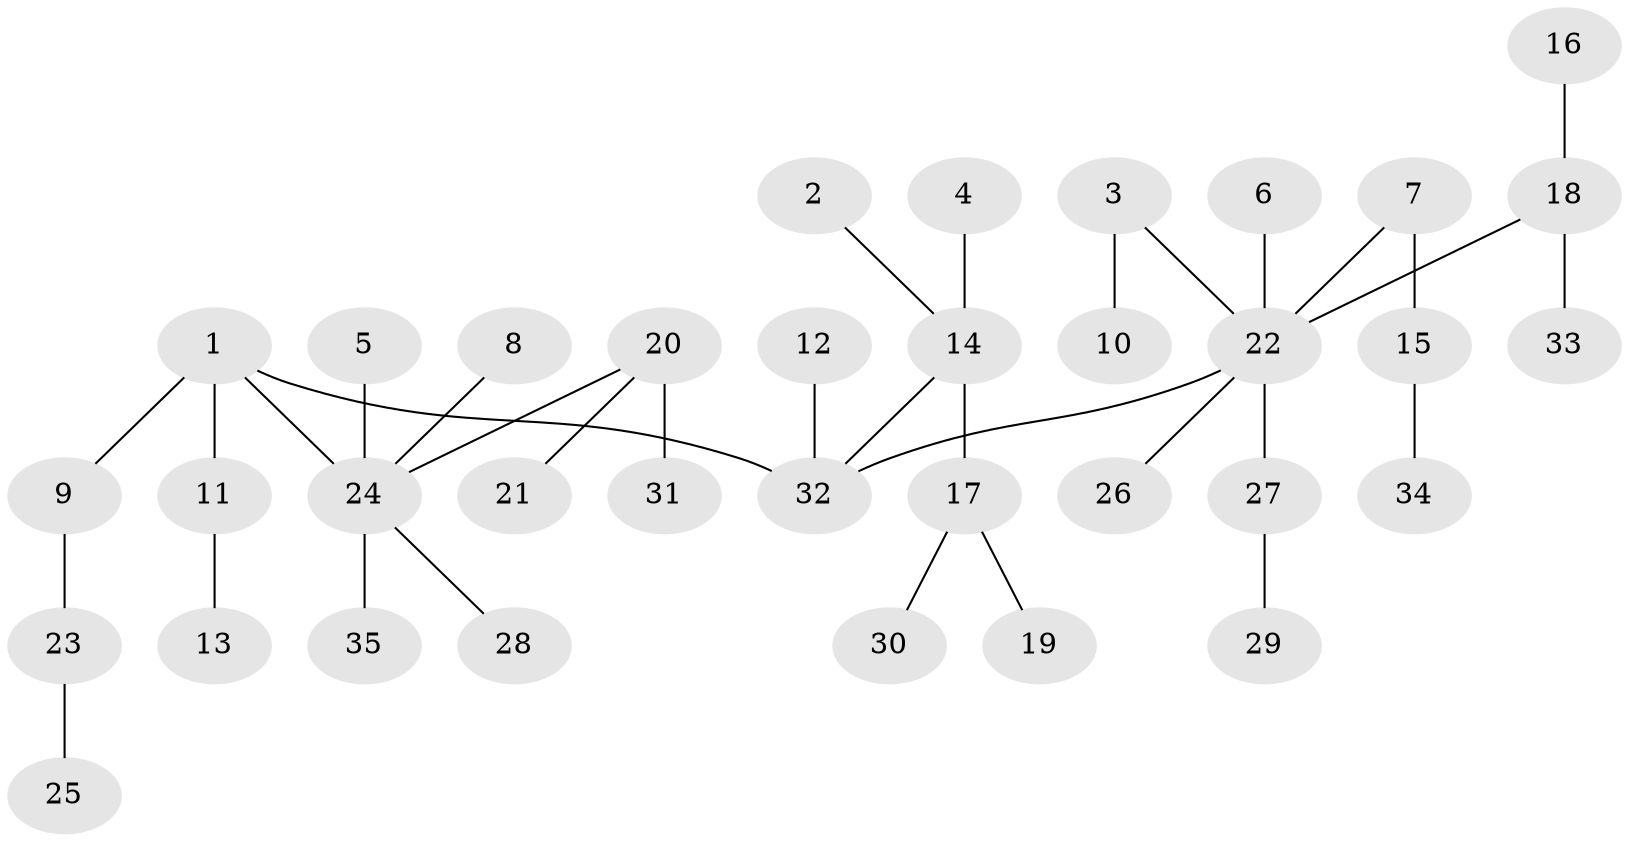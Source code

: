 // original degree distribution, {3: 0.15942028985507245, 2: 0.2608695652173913, 5: 0.028985507246376812, 9: 0.014492753623188406, 1: 0.4927536231884058, 4: 0.028985507246376812, 6: 0.014492753623188406}
// Generated by graph-tools (version 1.1) at 2025/26/03/09/25 03:26:28]
// undirected, 35 vertices, 34 edges
graph export_dot {
graph [start="1"]
  node [color=gray90,style=filled];
  1;
  2;
  3;
  4;
  5;
  6;
  7;
  8;
  9;
  10;
  11;
  12;
  13;
  14;
  15;
  16;
  17;
  18;
  19;
  20;
  21;
  22;
  23;
  24;
  25;
  26;
  27;
  28;
  29;
  30;
  31;
  32;
  33;
  34;
  35;
  1 -- 9 [weight=1.0];
  1 -- 11 [weight=1.0];
  1 -- 24 [weight=1.0];
  1 -- 32 [weight=1.0];
  2 -- 14 [weight=1.0];
  3 -- 10 [weight=1.0];
  3 -- 22 [weight=1.0];
  4 -- 14 [weight=1.0];
  5 -- 24 [weight=1.0];
  6 -- 22 [weight=1.0];
  7 -- 15 [weight=1.0];
  7 -- 22 [weight=1.0];
  8 -- 24 [weight=1.0];
  9 -- 23 [weight=1.0];
  11 -- 13 [weight=1.0];
  12 -- 32 [weight=1.0];
  14 -- 17 [weight=1.0];
  14 -- 32 [weight=1.0];
  15 -- 34 [weight=1.0];
  16 -- 18 [weight=1.0];
  17 -- 19 [weight=1.0];
  17 -- 30 [weight=1.0];
  18 -- 22 [weight=1.0];
  18 -- 33 [weight=1.0];
  20 -- 21 [weight=1.0];
  20 -- 24 [weight=1.0];
  20 -- 31 [weight=1.0];
  22 -- 26 [weight=1.0];
  22 -- 27 [weight=1.0];
  22 -- 32 [weight=1.0];
  23 -- 25 [weight=1.0];
  24 -- 28 [weight=1.0];
  24 -- 35 [weight=1.0];
  27 -- 29 [weight=1.0];
}
